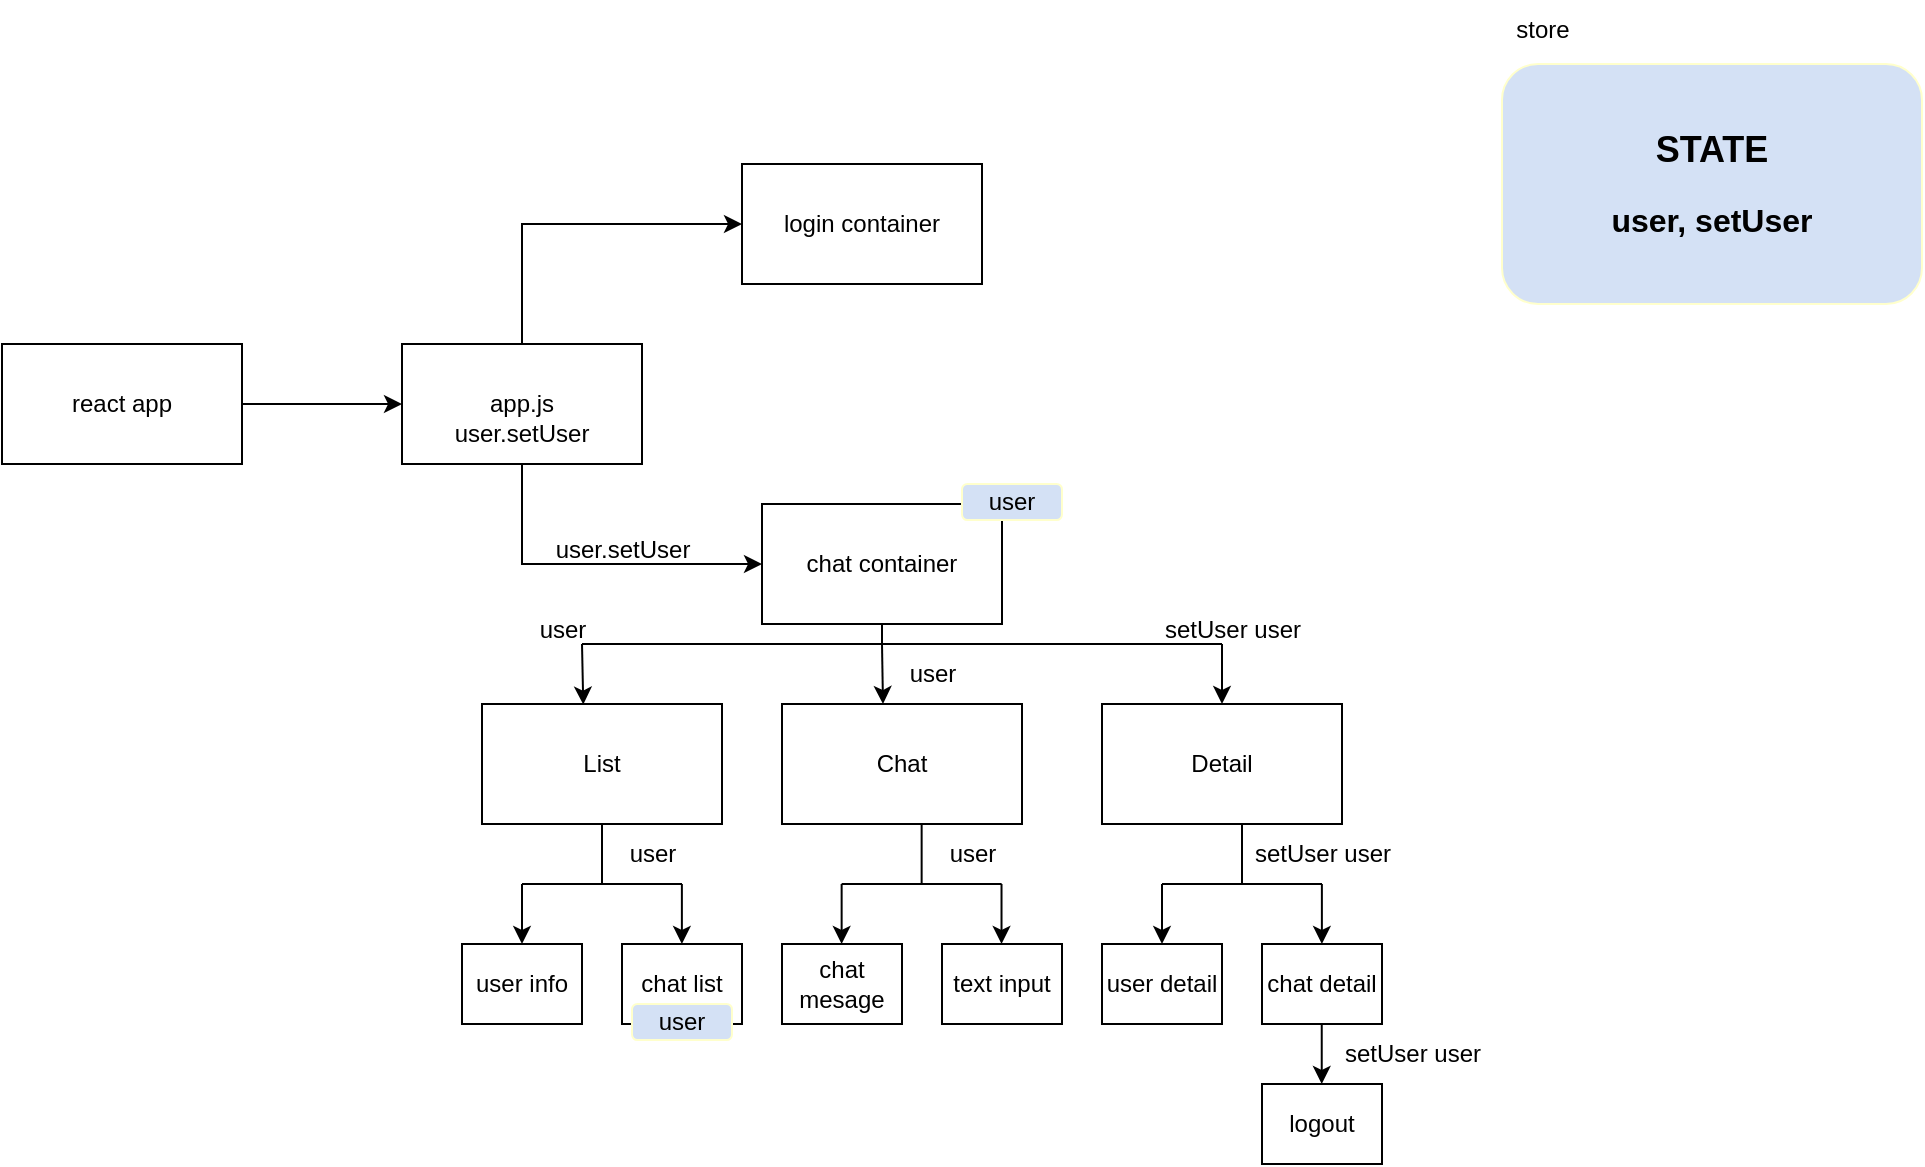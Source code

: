 <mxfile version="24.3.1" type="github">
  <diagram name="Page-1" id="97916047-d0de-89f5-080d-49f4d83e522f">
    <mxGraphModel dx="755" dy="1724.5" grid="1" gridSize="10" guides="1" tooltips="1" connect="1" arrows="1" fold="1" page="1" pageScale="1.5" pageWidth="1169" pageHeight="827" background="none" math="0" shadow="0">
      <root>
        <mxCell id="0" />
        <mxCell id="1" parent="0" />
        <mxCell id="vHHMoSbnPGJgBAxX_QJV-55" value="app.js" style="rounded=0;whiteSpace=wrap;html=1;" vertex="1" parent="1">
          <mxGeometry x="560" y="170" width="120" height="60" as="geometry" />
        </mxCell>
        <mxCell id="vHHMoSbnPGJgBAxX_QJV-56" value="login container" style="rounded=0;whiteSpace=wrap;html=1;" vertex="1" parent="1">
          <mxGeometry x="730" y="80" width="120" height="60" as="geometry" />
        </mxCell>
        <mxCell id="vHHMoSbnPGJgBAxX_QJV-57" value="chat container" style="rounded=0;whiteSpace=wrap;html=1;" vertex="1" parent="1">
          <mxGeometry x="740" y="250" width="120" height="60" as="geometry" />
        </mxCell>
        <mxCell id="vHHMoSbnPGJgBAxX_QJV-58" value="" style="endArrow=classic;html=1;rounded=0;exitX=0.5;exitY=0;exitDx=0;exitDy=0;entryX=0;entryY=0.5;entryDx=0;entryDy=0;" edge="1" parent="1" source="vHHMoSbnPGJgBAxX_QJV-55" target="vHHMoSbnPGJgBAxX_QJV-56">
          <mxGeometry width="50" height="50" relative="1" as="geometry">
            <mxPoint x="780" y="230" as="sourcePoint" />
            <mxPoint x="830" y="180" as="targetPoint" />
            <Array as="points">
              <mxPoint x="620" y="110" />
            </Array>
          </mxGeometry>
        </mxCell>
        <mxCell id="vHHMoSbnPGJgBAxX_QJV-59" value="" style="endArrow=classic;html=1;rounded=0;exitX=0.5;exitY=1;exitDx=0;exitDy=0;entryX=0;entryY=0.5;entryDx=0;entryDy=0;" edge="1" parent="1" source="vHHMoSbnPGJgBAxX_QJV-55" target="vHHMoSbnPGJgBAxX_QJV-57">
          <mxGeometry width="50" height="50" relative="1" as="geometry">
            <mxPoint x="730" y="230" as="sourcePoint" />
            <mxPoint x="780" y="180" as="targetPoint" />
            <Array as="points">
              <mxPoint x="620" y="280" />
            </Array>
          </mxGeometry>
        </mxCell>
        <mxCell id="vHHMoSbnPGJgBAxX_QJV-60" value="List" style="rounded=0;whiteSpace=wrap;html=1;" vertex="1" parent="1">
          <mxGeometry x="600" y="350" width="120" height="60" as="geometry" />
        </mxCell>
        <mxCell id="vHHMoSbnPGJgBAxX_QJV-61" value="Chat" style="rounded=0;whiteSpace=wrap;html=1;" vertex="1" parent="1">
          <mxGeometry x="750" y="350" width="120" height="60" as="geometry" />
        </mxCell>
        <mxCell id="vHHMoSbnPGJgBAxX_QJV-62" value="Detail" style="rounded=0;whiteSpace=wrap;html=1;" vertex="1" parent="1">
          <mxGeometry x="910" y="350" width="120" height="60" as="geometry" />
        </mxCell>
        <mxCell id="vHHMoSbnPGJgBAxX_QJV-63" value="user info" style="rounded=0;whiteSpace=wrap;html=1;" vertex="1" parent="1">
          <mxGeometry x="590" y="470" width="60" height="40" as="geometry" />
        </mxCell>
        <mxCell id="vHHMoSbnPGJgBAxX_QJV-64" value="chat list" style="rounded=0;whiteSpace=wrap;html=1;" vertex="1" parent="1">
          <mxGeometry x="670" y="470" width="60" height="40" as="geometry" />
        </mxCell>
        <mxCell id="vHHMoSbnPGJgBAxX_QJV-65" value="chat mesage" style="rounded=0;whiteSpace=wrap;html=1;" vertex="1" parent="1">
          <mxGeometry x="750" y="470" width="60" height="40" as="geometry" />
        </mxCell>
        <mxCell id="vHHMoSbnPGJgBAxX_QJV-66" value="text input" style="rounded=0;whiteSpace=wrap;html=1;" vertex="1" parent="1">
          <mxGeometry x="830" y="470" width="60" height="40" as="geometry" />
        </mxCell>
        <mxCell id="vHHMoSbnPGJgBAxX_QJV-67" value="user detail" style="rounded=0;whiteSpace=wrap;html=1;" vertex="1" parent="1">
          <mxGeometry x="910" y="470" width="60" height="40" as="geometry" />
        </mxCell>
        <mxCell id="vHHMoSbnPGJgBAxX_QJV-68" value="chat detail" style="rounded=0;whiteSpace=wrap;html=1;" vertex="1" parent="1">
          <mxGeometry x="990" y="470" width="60" height="40" as="geometry" />
        </mxCell>
        <mxCell id="vHHMoSbnPGJgBAxX_QJV-69" value="logout" style="rounded=0;whiteSpace=wrap;html=1;" vertex="1" parent="1">
          <mxGeometry x="990" y="540" width="60" height="40" as="geometry" />
        </mxCell>
        <mxCell id="vHHMoSbnPGJgBAxX_QJV-71" value="" style="endArrow=none;html=1;rounded=0;" edge="1" parent="1">
          <mxGeometry width="50" height="50" relative="1" as="geometry">
            <mxPoint x="800" y="320" as="sourcePoint" />
            <mxPoint x="800" y="310" as="targetPoint" />
          </mxGeometry>
        </mxCell>
        <mxCell id="vHHMoSbnPGJgBAxX_QJV-72" value="" style="endArrow=none;html=1;rounded=0;" edge="1" parent="1">
          <mxGeometry width="50" height="50" relative="1" as="geometry">
            <mxPoint x="650" y="320" as="sourcePoint" />
            <mxPoint x="970" y="320" as="targetPoint" />
          </mxGeometry>
        </mxCell>
        <mxCell id="vHHMoSbnPGJgBAxX_QJV-73" value="" style="endArrow=classic;html=1;rounded=0;entryX=0.422;entryY=0.005;entryDx=0;entryDy=0;entryPerimeter=0;" edge="1" parent="1" target="vHHMoSbnPGJgBAxX_QJV-60">
          <mxGeometry width="50" height="50" relative="1" as="geometry">
            <mxPoint x="650" y="320" as="sourcePoint" />
            <mxPoint x="760" y="340" as="targetPoint" />
          </mxGeometry>
        </mxCell>
        <mxCell id="vHHMoSbnPGJgBAxX_QJV-74" value="" style="endArrow=classic;html=1;rounded=0;entryX=0.422;entryY=0.005;entryDx=0;entryDy=0;entryPerimeter=0;" edge="1" parent="1">
          <mxGeometry width="50" height="50" relative="1" as="geometry">
            <mxPoint x="800" y="320" as="sourcePoint" />
            <mxPoint x="800.5" y="350" as="targetPoint" />
          </mxGeometry>
        </mxCell>
        <mxCell id="vHHMoSbnPGJgBAxX_QJV-75" value="" style="endArrow=classic;html=1;rounded=0;entryX=0.422;entryY=0.005;entryDx=0;entryDy=0;entryPerimeter=0;" edge="1" parent="1">
          <mxGeometry width="50" height="50" relative="1" as="geometry">
            <mxPoint x="970" y="320" as="sourcePoint" />
            <mxPoint x="970" y="350" as="targetPoint" />
          </mxGeometry>
        </mxCell>
        <mxCell id="vHHMoSbnPGJgBAxX_QJV-78" value="" style="endArrow=none;html=1;rounded=0;" edge="1" parent="1">
          <mxGeometry width="50" height="50" relative="1" as="geometry">
            <mxPoint x="660" y="440" as="sourcePoint" />
            <mxPoint x="660" y="410" as="targetPoint" />
          </mxGeometry>
        </mxCell>
        <mxCell id="vHHMoSbnPGJgBAxX_QJV-79" value="" style="endArrow=none;html=1;rounded=0;" edge="1" parent="1">
          <mxGeometry width="50" height="50" relative="1" as="geometry">
            <mxPoint x="620" y="440" as="sourcePoint" />
            <mxPoint x="700" y="440" as="targetPoint" />
          </mxGeometry>
        </mxCell>
        <mxCell id="vHHMoSbnPGJgBAxX_QJV-80" value="" style="endArrow=classic;html=1;rounded=0;entryX=0.5;entryY=0;entryDx=0;entryDy=0;" edge="1" parent="1" target="vHHMoSbnPGJgBAxX_QJV-63">
          <mxGeometry width="50" height="50" relative="1" as="geometry">
            <mxPoint x="620" y="440" as="sourcePoint" />
            <mxPoint x="670" y="390" as="targetPoint" />
          </mxGeometry>
        </mxCell>
        <mxCell id="vHHMoSbnPGJgBAxX_QJV-81" value="" style="endArrow=classic;html=1;rounded=0;entryX=0.5;entryY=0;entryDx=0;entryDy=0;" edge="1" parent="1">
          <mxGeometry width="50" height="50" relative="1" as="geometry">
            <mxPoint x="699.94" y="440" as="sourcePoint" />
            <mxPoint x="699.94" y="470" as="targetPoint" />
          </mxGeometry>
        </mxCell>
        <mxCell id="vHHMoSbnPGJgBAxX_QJV-83" value="" style="endArrow=none;html=1;rounded=0;" edge="1" parent="1">
          <mxGeometry width="50" height="50" relative="1" as="geometry">
            <mxPoint x="819.82" y="440" as="sourcePoint" />
            <mxPoint x="819.82" y="410" as="targetPoint" />
          </mxGeometry>
        </mxCell>
        <mxCell id="vHHMoSbnPGJgBAxX_QJV-84" value="" style="endArrow=none;html=1;rounded=0;" edge="1" parent="1">
          <mxGeometry width="50" height="50" relative="1" as="geometry">
            <mxPoint x="779.82" y="440" as="sourcePoint" />
            <mxPoint x="859.82" y="440" as="targetPoint" />
          </mxGeometry>
        </mxCell>
        <mxCell id="vHHMoSbnPGJgBAxX_QJV-85" value="" style="endArrow=classic;html=1;rounded=0;entryX=0.5;entryY=0;entryDx=0;entryDy=0;" edge="1" parent="1">
          <mxGeometry width="50" height="50" relative="1" as="geometry">
            <mxPoint x="779.82" y="440" as="sourcePoint" />
            <mxPoint x="779.82" y="470" as="targetPoint" />
          </mxGeometry>
        </mxCell>
        <mxCell id="vHHMoSbnPGJgBAxX_QJV-86" value="" style="endArrow=classic;html=1;rounded=0;entryX=0.5;entryY=0;entryDx=0;entryDy=0;" edge="1" parent="1">
          <mxGeometry width="50" height="50" relative="1" as="geometry">
            <mxPoint x="859.76" y="440" as="sourcePoint" />
            <mxPoint x="859.76" y="470" as="targetPoint" />
          </mxGeometry>
        </mxCell>
        <mxCell id="vHHMoSbnPGJgBAxX_QJV-87" value="" style="endArrow=none;html=1;rounded=0;" edge="1" parent="1">
          <mxGeometry width="50" height="50" relative="1" as="geometry">
            <mxPoint x="980" y="440" as="sourcePoint" />
            <mxPoint x="980" y="410" as="targetPoint" />
          </mxGeometry>
        </mxCell>
        <mxCell id="vHHMoSbnPGJgBAxX_QJV-88" value="" style="endArrow=none;html=1;rounded=0;" edge="1" parent="1">
          <mxGeometry width="50" height="50" relative="1" as="geometry">
            <mxPoint x="940" y="440" as="sourcePoint" />
            <mxPoint x="1020" y="440" as="targetPoint" />
          </mxGeometry>
        </mxCell>
        <mxCell id="vHHMoSbnPGJgBAxX_QJV-89" value="" style="endArrow=classic;html=1;rounded=0;entryX=0.5;entryY=0;entryDx=0;entryDy=0;" edge="1" parent="1">
          <mxGeometry width="50" height="50" relative="1" as="geometry">
            <mxPoint x="940" y="440" as="sourcePoint" />
            <mxPoint x="940" y="470" as="targetPoint" />
          </mxGeometry>
        </mxCell>
        <mxCell id="vHHMoSbnPGJgBAxX_QJV-90" value="" style="endArrow=classic;html=1;rounded=0;entryX=0.5;entryY=0;entryDx=0;entryDy=0;" edge="1" parent="1">
          <mxGeometry width="50" height="50" relative="1" as="geometry">
            <mxPoint x="1019.94" y="440" as="sourcePoint" />
            <mxPoint x="1019.94" y="470" as="targetPoint" />
          </mxGeometry>
        </mxCell>
        <mxCell id="vHHMoSbnPGJgBAxX_QJV-91" value="" style="endArrow=classic;html=1;rounded=0;entryX=0.5;entryY=0;entryDx=0;entryDy=0;" edge="1" parent="1">
          <mxGeometry width="50" height="50" relative="1" as="geometry">
            <mxPoint x="1019.87" y="510" as="sourcePoint" />
            <mxPoint x="1019.87" y="540" as="targetPoint" />
          </mxGeometry>
        </mxCell>
        <mxCell id="vHHMoSbnPGJgBAxX_QJV-92" value="react app" style="rounded=0;whiteSpace=wrap;html=1;" vertex="1" parent="1">
          <mxGeometry x="360" y="170" width="120" height="60" as="geometry" />
        </mxCell>
        <mxCell id="vHHMoSbnPGJgBAxX_QJV-93" value="" style="endArrow=classic;html=1;rounded=0;exitX=1;exitY=0.5;exitDx=0;exitDy=0;entryX=0;entryY=0.5;entryDx=0;entryDy=0;" edge="1" parent="1" source="vHHMoSbnPGJgBAxX_QJV-92" target="vHHMoSbnPGJgBAxX_QJV-55">
          <mxGeometry width="50" height="50" relative="1" as="geometry">
            <mxPoint x="650" y="400" as="sourcePoint" />
            <mxPoint x="700" y="350" as="targetPoint" />
          </mxGeometry>
        </mxCell>
        <mxCell id="vHHMoSbnPGJgBAxX_QJV-94" value="user.setUser" style="text;html=1;align=center;verticalAlign=middle;whiteSpace=wrap;rounded=0;" vertex="1" parent="1">
          <mxGeometry x="590" y="200" width="60" height="30" as="geometry" />
        </mxCell>
        <mxCell id="vHHMoSbnPGJgBAxX_QJV-96" value="user.setUser" style="text;html=1;align=center;verticalAlign=middle;resizable=0;points=[];autosize=1;strokeColor=none;fillColor=none;" vertex="1" parent="1">
          <mxGeometry x="625" y="258" width="90" height="30" as="geometry" />
        </mxCell>
        <mxCell id="vHHMoSbnPGJgBAxX_QJV-97" value="user" style="text;html=1;align=center;verticalAlign=middle;resizable=0;points=[];autosize=1;strokeColor=none;fillColor=none;" vertex="1" parent="1">
          <mxGeometry x="615" y="298" width="50" height="30" as="geometry" />
        </mxCell>
        <mxCell id="vHHMoSbnPGJgBAxX_QJV-98" value="user" style="text;html=1;align=center;verticalAlign=middle;resizable=0;points=[];autosize=1;strokeColor=none;fillColor=none;" vertex="1" parent="1">
          <mxGeometry x="800" y="320" width="50" height="30" as="geometry" />
        </mxCell>
        <mxCell id="vHHMoSbnPGJgBAxX_QJV-99" value="setUser user" style="text;html=1;align=center;verticalAlign=middle;resizable=0;points=[];autosize=1;strokeColor=none;fillColor=none;" vertex="1" parent="1">
          <mxGeometry x="930" y="298" width="90" height="30" as="geometry" />
        </mxCell>
        <mxCell id="vHHMoSbnPGJgBAxX_QJV-100" value="setUser user" style="text;html=1;align=center;verticalAlign=middle;resizable=0;points=[];autosize=1;strokeColor=none;fillColor=none;" vertex="1" parent="1">
          <mxGeometry x="975" y="410" width="90" height="30" as="geometry" />
        </mxCell>
        <mxCell id="vHHMoSbnPGJgBAxX_QJV-101" value="setUser user" style="text;html=1;align=center;verticalAlign=middle;resizable=0;points=[];autosize=1;strokeColor=none;fillColor=none;" vertex="1" parent="1">
          <mxGeometry x="1020" y="510" width="90" height="30" as="geometry" />
        </mxCell>
        <mxCell id="vHHMoSbnPGJgBAxX_QJV-102" value="user" style="text;html=1;align=center;verticalAlign=middle;resizable=0;points=[];autosize=1;strokeColor=none;fillColor=none;" vertex="1" parent="1">
          <mxGeometry x="820" y="410" width="50" height="30" as="geometry" />
        </mxCell>
        <mxCell id="vHHMoSbnPGJgBAxX_QJV-103" value="user" style="text;html=1;align=center;verticalAlign=middle;resizable=0;points=[];autosize=1;strokeColor=none;fillColor=none;" vertex="1" parent="1">
          <mxGeometry x="660" y="410" width="50" height="30" as="geometry" />
        </mxCell>
        <mxCell id="vHHMoSbnPGJgBAxX_QJV-104" value="user" style="rounded=1;whiteSpace=wrap;html=1;fillColor=#D4E1F5;strokeColor=#FFFFCC;" vertex="1" parent="1">
          <mxGeometry x="840" y="240" width="50" height="18" as="geometry" />
        </mxCell>
        <mxCell id="vHHMoSbnPGJgBAxX_QJV-105" value="user" style="rounded=1;whiteSpace=wrap;html=1;fillColor=#D4E1F5;strokeColor=#FFFFCC;" vertex="1" parent="1">
          <mxGeometry x="675" y="500" width="50" height="18" as="geometry" />
        </mxCell>
        <mxCell id="vHHMoSbnPGJgBAxX_QJV-106" value="&lt;b&gt;&lt;font style=&quot;font-size: 18px;&quot;&gt;STATE&lt;/font&gt;&lt;/b&gt;&lt;div&gt;&lt;br&gt;&lt;/div&gt;&lt;div&gt;&lt;b&gt;&lt;font size=&quot;3&quot;&gt;user, setUser&lt;/font&gt;&lt;/b&gt;&lt;/div&gt;" style="rounded=1;whiteSpace=wrap;html=1;fillColor=#D4E1F5;strokeColor=#FFFFCC;" vertex="1" parent="1">
          <mxGeometry x="1110" y="30" width="210" height="120" as="geometry" />
        </mxCell>
        <mxCell id="vHHMoSbnPGJgBAxX_QJV-107" value="store" style="text;html=1;align=center;verticalAlign=middle;resizable=0;points=[];autosize=1;strokeColor=none;fillColor=none;" vertex="1" parent="1">
          <mxGeometry x="1105" y="-2" width="50" height="30" as="geometry" />
        </mxCell>
      </root>
    </mxGraphModel>
  </diagram>
</mxfile>
